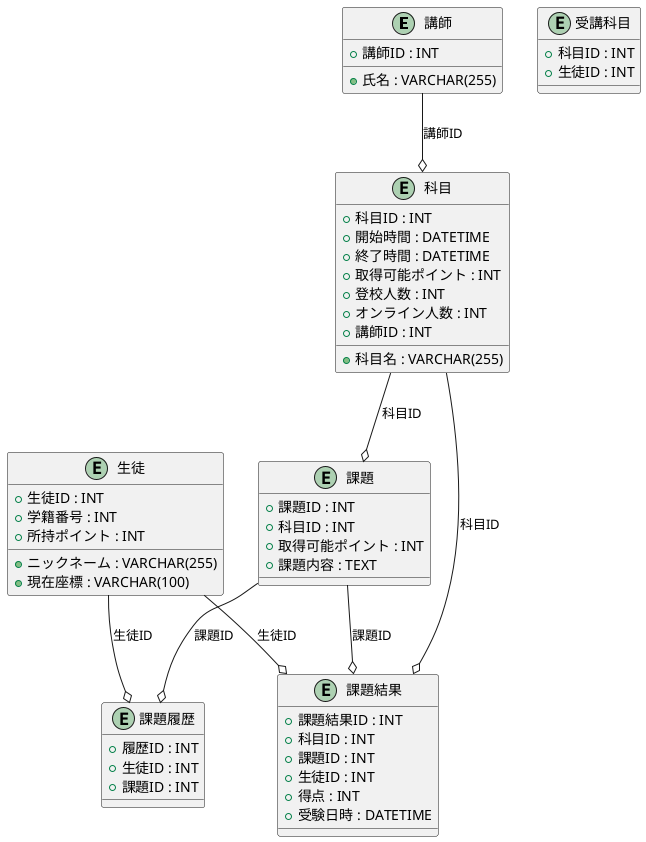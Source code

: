 @startuml UML

' ------------------------------------------------------
' 講師マスタ
' ------------------------------------------------------
entity "講師" as teacher_master {
    +講師ID : INT
    +氏名 : VARCHAR(255)
}

' ------------------------------------------------------
' 生徒マスタ
' ------------------------------------------------------
entity "生徒" as student_master {
    +生徒ID : INT
    +学籍番号 : INT
    +ニックネーム : VARCHAR(255)
    +所持ポイント : INT
    +現在座標 : VARCHAR(100)
}

' ------------------------------------------------------
' 履歴トランザクション
' ------------------------------------------------------
entity "課題履歴" as transaction_history {
    +履歴ID : INT
    +生徒ID : INT
    +課題ID : INT
}

' ------------------------------------------------------
' 科目マスタ
' ------------------------------------------------------
entity "科目" as subject_master {
    +科目ID : INT
    +科目名 : VARCHAR(255)
    +開始時間 : DATETIME
    +終了時間 : DATETIME
    +取得可能ポイント : INT
    +登校人数 : INT
    +オンライン人数 : INT
    +講師ID : INT
}

' ------------------------------------------------------
' 受講科目
' ------------------------------------------------------
entity "受講科目" as subject_student {
    +科目ID : INT
    +生徒ID : INT
}


' ------------------------------------------------------
' 課題トランザクション
' ------------------------------------------------------
entity "課題" as assignment_transaction {
    +課題ID : INT
    +科目ID : INT
    +取得可能ポイント : INT
    +課題内容 : TEXT
}

' ------------------------------------------------------
' 課題結果トランザクション
' ------------------------------------------------------
entity "課題結果" as assignment_result_transaction {
    +課題結果ID : INT
    +科目ID : INT
    +課題ID : INT
    +生徒ID : INT
    +得点 : INT
    +受験日時 : DATETIME
}

' ' ------------------------------------------------------
' ' 商品マスタ
' ' ------------------------------------------------------
' entity 商品 as product_master {
'     +商品ID : INT
'     +商品名 : VARCHAR(255)
' }

' ' ------------------------------------------------------
' ' ショップマスタ
' ' ------------------------------------------------------
' entity ショップ as shop_master {
'     +店ID : INT
'     +店名 : VARCHAR(255)
' }

' ' ------------------------------------------------------
' ' 販売履歴トランザクション
' ' ------------------------------------------------------
' entity 販売履歴 as sales_transaction {
'     +販売履歴ID : INT
'     +店ID : INT
'     +商品ID : INT
'     +購入生徒ID : INT
'     +購入日時 : DATETIME
' }

' ------------------------------------------------------
' テーブル間の関係
' ------------------------------------------------------

teacher_master --o subject_master : 講師ID
student_master --o transaction_history : 生徒ID
student_master --o assignment_result_transaction : 生徒ID
subject_master --o assignment_transaction : 科目ID
subject_master --o assignment_result_transaction : 科目ID
assignment_transaction --o assignment_result_transaction : 課題ID
assignment_transaction --o transaction_history : 課題ID
' student_master --o sales_transaction : 購入生徒ID
' product_master --o sales_transaction : 商品ID
' shop_master --o sales_transaction : 店ID

@enduml

